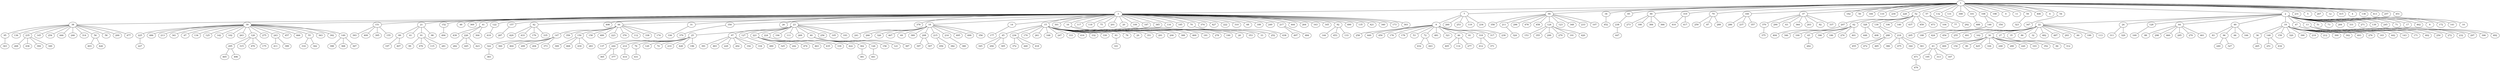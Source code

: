 graph{
   38 -- 95;
   39 -- 225;
   151 -- 393;
   25 -- 137;
   151 -- 409;
   97 -- 391;
   3 -- 21;
   38 -- 136;
   151 -- 395;
   38 -- 235;
   39 -- 486;
   152 -- 494;
   97 -- 483;
   3 -- 48;
   3 -- 369;
   41 -- 439;
   97 -- 229;
   38 -- 145;
   151 -- 155;
   3 -- 122;
   9 -- 258;
   39 -- 213;
   41 -- 226;
   97 -- 202;
   41 -- 304;
   97 -- 192;
   38 -- 254;
   39 -- 341;
   3 -- 157;
   9 -- 449;
   39 -- 67;
   42 -- 429;
   3 -- 498;
   97 -- 334;
   42 -- 433;
   127 -- 480;
   3 -- 44;
   38 -- 446;
   39 -- 134;
   9 -- 450;
   39 -- 125;
   42 -- 179;
   221 -- 325;
   3 -- 42;
   42 -- 335;
   221 -- 242;
   3 -- 41;
   38 -- 246;
   39 -- 142;
   9 -- 176;
   39 -- 102;
   44 -- 147;
   221 -- 474;
   3 -- 152;
   3 -- 31;
   44 -- 359;
   221 -- 463;
   38 -- 314;
   39 -- 263;
   9 -- 178;
   39 -- 120;
   44 -- 150;
   221 -- 435;
   3 -- 151;
   44 -- 158;
   221 -- 339;
   3 -- 350;
   38 -- 56;
   39 -- 275;
   3 -- 39;
   9 -- 53;
   39 -- 243;
   44 -- 489;
   224 -- 422;
   44 -- 223;
   45 -- 345;
   38 -- 58;
   39 -- 457;
   3 -- 38;
   9 -- 72;
   39 -- 466;
   44 -- 376;
   45 -- 294;
   3 -- 26;
   44 -- 112;
   45 -- 305;
   38 -- 200;
   39 -- 55;
   9 -- 481;
   39 -- 363;
   44 -- 338;
   3 -- 23;
   236 -- 372;
   44 -- 174;
   236 -- 440;
   7 -- 260;
   38 -- 477;
   39 -- 392;
   7 -- 9;
   9 -- 321;
   39 -- 149;
   157 -- 287;
   236 -- 418;
   3 -- 378;
   22 -- 454;
   94 -- 358;
   22 -- 255;
   18 -- 241;
   34 -- 452;
   18 -- 266;
   85 -- 238;
   22 -- 491;
   18 -- 326;
   94 -- 211;
   22 -- 162;
   90 -- 273;
   24 -- 311;
   94 -- 296;
   18 -- 467;
   18 -- 69;
   24 -- 329;
   90 -- 180;
   94 -- 478;
   18 -- 389;
   90 -- 384;
   94 -- 458;
   128 -- 169;
   14 -- 177;
   90 -- 366;
   64 -- 88;
   64 -- 298;
   15 -- 170;
   18 -- 208;
   64 -- 460;
   319 -- 410;
   18 -- 215;
   64 -- 285;
   15 -- 261;
   64 -- 270;
   79 -- 259;
   15 -- 168;
   64 -- 461;
   15 -- 247;
   79 -- 87;
   18 -- 216;
   319 -- 417;
   94 -- 124;
   49 -- 83;
   15 -- 333;
   49 -- 96;
   49 -- 66;
   79 -- 289;
   15 -- 416;
   94 -- 123;
   49 -- 166;
   94 -- 348;
   18 -- 495;
   19 -- 36;
   15 -- 332;
   160 -- 286;
   19 -- 148;
   18 -- 499;
   19 -- 159;
   15 -- 330;
   94 -- 233;
   19 -- 320;
   18 -- 356;
   3 -- 301;
   3 -- 16;
   207 -- 404;
   19 -- 390;
   3 -- 117;
   3 -- 15;
   62 -- 346;
   19 -- 219;
   30 -- 43;
   30 -- 400;
   3 -- 14;
   62 -- 100;
   19 -- 212;
   3 -- 118;
   30 -- 154;
   3 -- 18;
   62 -- 65;
   19 -- 300;
   3 -- 75;
   30 -- 80;
   3 -- 201;
   3 -- 20;
   62 -- 396;
   19 -- 302;
   27 -- 312;
   30 -- 425;
   3 -- 109;
   370 -- 375;
   62 -- 186;
   3 -- 187;
   19 -- 493;
   3 -- 385;
   3 -- 116;
   62 -- 274;
   238 -- 447;
   19 -- 276;
   65 -- 262;
   3 -- 185;
   62 -- 401;
   19 -- 183;
   124 -- 153;
   3 -- 70;
   3 -- 374;
   47 -- 250;
   19 -- 442;
   124 -- 355;
   288 -- 455;
   30 -- 164;
   3 -- 427;
   3 -- 222;
   3 -- 310;
   47 -- 272;
   124 -- 299;
   19 -- 143;
   30 -- 248;
   3 -- 68;
   3 -- 189;
   124 -- 279;
   22 -- 35;
   19 -- 171;
   288 -- 472;
   3 -- 249;
   124 -- 191;
   22 -- 27;
   19 -- 402;
   3 -- 217;
   3 -- 444;
   124 -- 420;
   22 -- 30;
   13 -- 232;
   30 -- 280;
   218 -- 386;
   3 -- 264;
   211 -- 324;
   22 -- 86;
   13 -- 297;
   288 -- 485;
   3 -- 163;
   146 -- 205;
   22 -- 32;
   13 -- 306;
   30 -- 220;
   3 -- 165;
   146 -- 188;
   22 -- 482;
   13 -- 492;
   218 -- 475;
   30 -- 103;
   3 -- 92;
   3 -- 490;
   146 -- 424;
   22 -- 487;
   9 -- 46;
   218 -- 344;
   3 -- 135;
   328 -- 448;
   22 -- 293;
   9 -- 81;
   30 -- 352;
   3 -- 421;
   328 -- 408;
   22 -- 60;
   9 -- 318;
   30 -- 84;
   3 -- 340;
   130 -- 218;
   22 -- 199;
   9 -- 317;
   3 -- 173;
   130 -- 288;
   22 -- 113;
   9 -- 239;
   218 -- 361;
   37 -- 290;
   93 -- 161;
   1 -- 182;
   23 -- 194;
   216 -- 380;
   92 -- 144;
   215 -- 456;
   23 -- 111;
   21 -- 89;
   215 -- 382;
   37 -- 63;
   208 -- 397;
   92 -- 453;
   37 -- 364;
   1 -- 50;
   160 -- 237;
   23 -- 224;
   208 -- 307;
   23 -- 221;
   43 -- 471;
   1 -- 184;
   1 -- 110;
   37 -- 203;
   43 -- 195;
   160 -- 357;
   23 -- 127;
   1 -- 230;
   122 -- 419;
   43 -- 313;
   1 -- 228;
   43 -- 167;
   37 -- 82;
   31 -- 336;
   1 -- 52;
   23 -- 97;
   295 -- 465;
   1 -- 57;
   37 -- 370;
   295 -- 496;
   1 -- 132;
   350 -- 379;
   23 -- 25;
   322 -- 383;
   1 -- 131;
   37 -- 337;
   1 -- 308;
   362 -- 381;
   23 -- 269;
   1 -- 101;
   23 -- 40;
   126 -- 441;
   244 -- 365;
   1 -- 94;
   1 -- 108;
   1 -- 198;
   23 -- 256;
   244 -- 377;
   21 -- 61;
   214 -- 414;
   1 -- 0;
   1 -- 34;
   1 -- 11;
   21 -- 91;
   76 -- 431;
   1 -- 90;
   1 -- 59;
   1 -- 406;
   471 -- 479;
   21 -- 98;
   23 -- 105;
   1 -- 85;
   1 -- 6;
   1 -- 54;
   23 -- 193;
   2 -- 51;
   2 -- 73;
   150 -- 309;
   2 -- 284;
   2 -- 128;
   150 -- 468;
   2 -- 24;
   89 -- 197;
   52 -- 106;
   2 -- 64;
   89 -- 407;
   2 -- 331;
   91 -- 99;
   91 -- 476;
   52 -- 140;
   91 -- 115;
   2 -- 271;
   91 -- 281;
   52 -- 62;
   40 -- 362;
   2 -- 139;
   40 -- 156;
   40 -- 121;
   2 -- 22;
   40 -- 126;
   40 -- 387;
   2 -- 245;
   25 -- 244;
   2 -- 47;
   57 -- 104;
   25 -- 129;
   57 -- 77;
   25 -- 214;
   25 -- 74;
   2 -- 49;
   25 -- 210;
   25 -- 76;
   25 -- 428;
   2 -- 71;
   25 -- 196;
   149 -- 398;
   243 -- 411;
   243 -- 399;
   120 -- 315;
   120 -- 295;
   120 -- 470;
   120 -- 175;
   225 -- 227;
   55 -- 316;
   55 -- 342;
   226 -- 282;
   226 -- 445;
   226 -- 423;
   147 -- 360;
   147 -- 322;
   1 -- 231;
   147 -- 464;
   1 -- 160;
   147 -- 209;
   147 -- 204;
   147 -- 373;
   1 -- 79;
   150 -- 430;
   150 -- 283;
   1 -- 319;
   92 -- 133;
   72 -- 432;
   217 -- 497;
   149 -- 368;
   217 -- 484;
   318 -- 412;
   2 -- 17;
   70 -- 438;
   2 -- 462;
   149 -- 367;
   16 -- 28;
   318 -- 371;
   2 -- 13;
   16 -- 353;
   7 -- 253;
   56 -- 403;
   16 -- 33;
   46 -- 405;
   16 -- 252;
   56 -- 426;
   15 -- 45;
   46 -- 114;
   2 -- 19;
   15 -- 78;
   95 -- 343;
   15 -- 236;
   46 -- 277;
   15 -- 29;
   235 -- 268;
   7 -- 119;
   15 -- 351;
   148 -- 251;
   2 -- 8;
   15 -- 93;
   235 -- 436;
   7 -- 234;
   15 -- 291;
   148 -- 434;
   2 -- 172;
   15 -- 206;
   235 -- 394;
   15 -- 388;
   36 -- 265;
   2 -- 141;
   15 -- 469;
   235 -- 349;
   15 -- 181;
   96 -- 240;
   15 -- 278;
   72 -- 443;
   15 -- 190;
   96 -- 327;
   2 -- 10;
   52 -- 437;
   52 -- 207;
   52 -- 328;
   59 -- 323;
   54 -- 347;
   1 -- 5;
   94 -- 107;
   132 -- 292;
   108 -- 146;
   52 -- 130;
   101 -- 488;
   1 -- 7;
   108 -- 354;
   1 -- 2;
   52 -- 459;
   52 -- 473;
   1 -- 267;
   1 -- 12;
   1 -- 415;
   1 -- 4;
   3 -- 303;
   1 -- 138;
   1 -- 413;
   1 -- 257;
   1 -- 3;
   1 -- 37;
   1 -- 451;
}